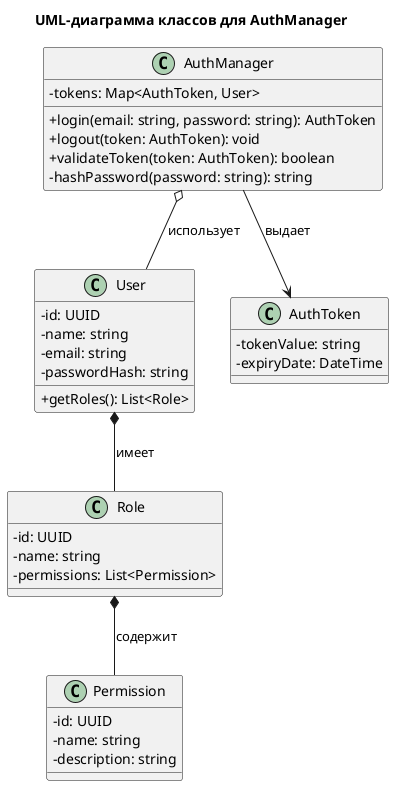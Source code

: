 @startuml
skinparam classAttributeIconSize 0

title UML-диаграмма классов для AuthManager

class AuthManager {
    +login(email: string, password: string): AuthToken
    +logout(token: AuthToken): void
    +validateToken(token: AuthToken): boolean
    -hashPassword(password: string): string
    -tokens: Map<AuthToken, User>
}

class User {
    -id: UUID
    -name: string
    -email: string
    -passwordHash: string
    +getRoles(): List<Role>
}

class AuthToken {
    -tokenValue: string
    -expiryDate: DateTime
}

class Role {
    -id: UUID
    -name: string
    -permissions: List<Permission>
}

class Permission {
    -id: UUID
    -name: string
    -description: string
}

AuthManager o-- User : "использует"
AuthManager --> AuthToken : "выдает"
User *-- Role : "имеет"
Role *-- Permission : "содержит"

@enduml